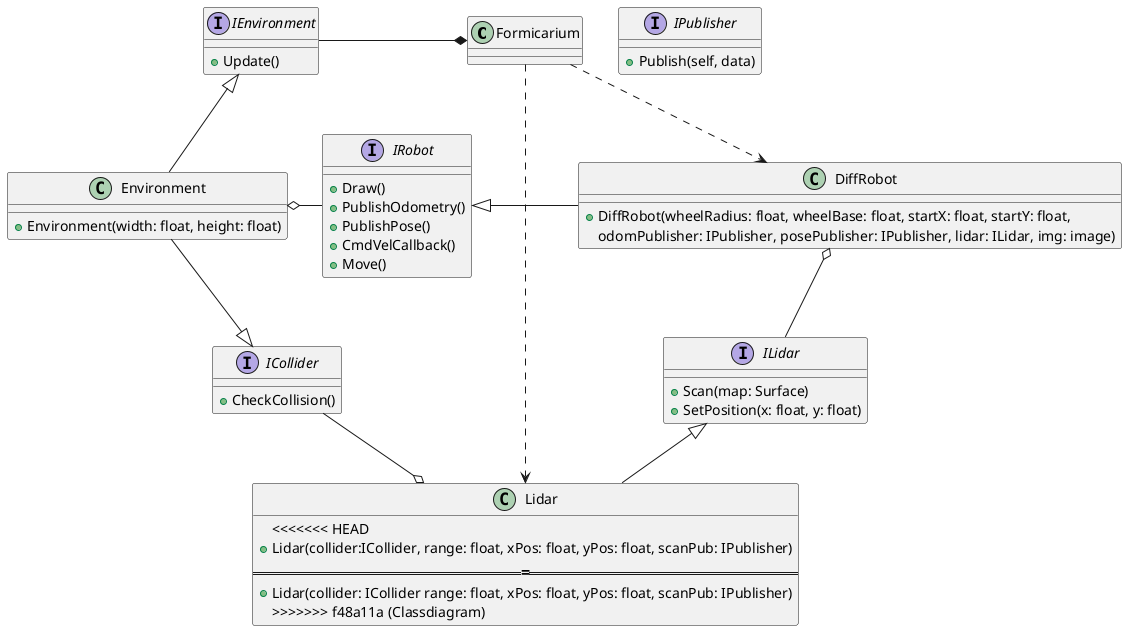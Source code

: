 @startuml

class Formicarium{

}

interface IEnvironment{
    +Update()
}

interface ICollider{
    +CheckCollision()
}

class Environment{
    +Environment(width: float, height: float)
}

interface IPublisher{
    +Publish(self, data)
}

interface IRobot{
    +Draw()
    +PublishOdometry()
    +PublishPose()
    +CmdVelCallback()
    +Move()
}

class DiffRobot{
    +DiffRobot(wheelRadius: float, wheelBase: float, startX: float, startY: float,
                 odomPublisher: IPublisher, posePublisher: IPublisher, lidar: ILidar, img: image)
}

interface ILidar{
    +Scan(map: Surface)
    +SetPosition(x: float, y: float)
}

class Lidar{
<<<<<<< HEAD
    +Lidar(collider:ICollider, range: float, xPos: float, yPos: float, scanPub: IPublisher)
=======
    +Lidar(collider: ICollider range: float, xPos: float, yPos: float, scanPub: IPublisher)
>>>>>>> f48a11a (Classdiagram)
}

IEnvironment <|-- Environment
ICollider <|-left- Environment
Formicarium *-left- IEnvironment
Environment o-right- IRobot 

Formicarium ..> Lidar
Formicarium ..> DiffRobot

IRobot <|-right- DiffRobot
ILidar <|-- Lidar
DiffRobot o-- ILidar
Lidar o-left- ICollider



@enduml